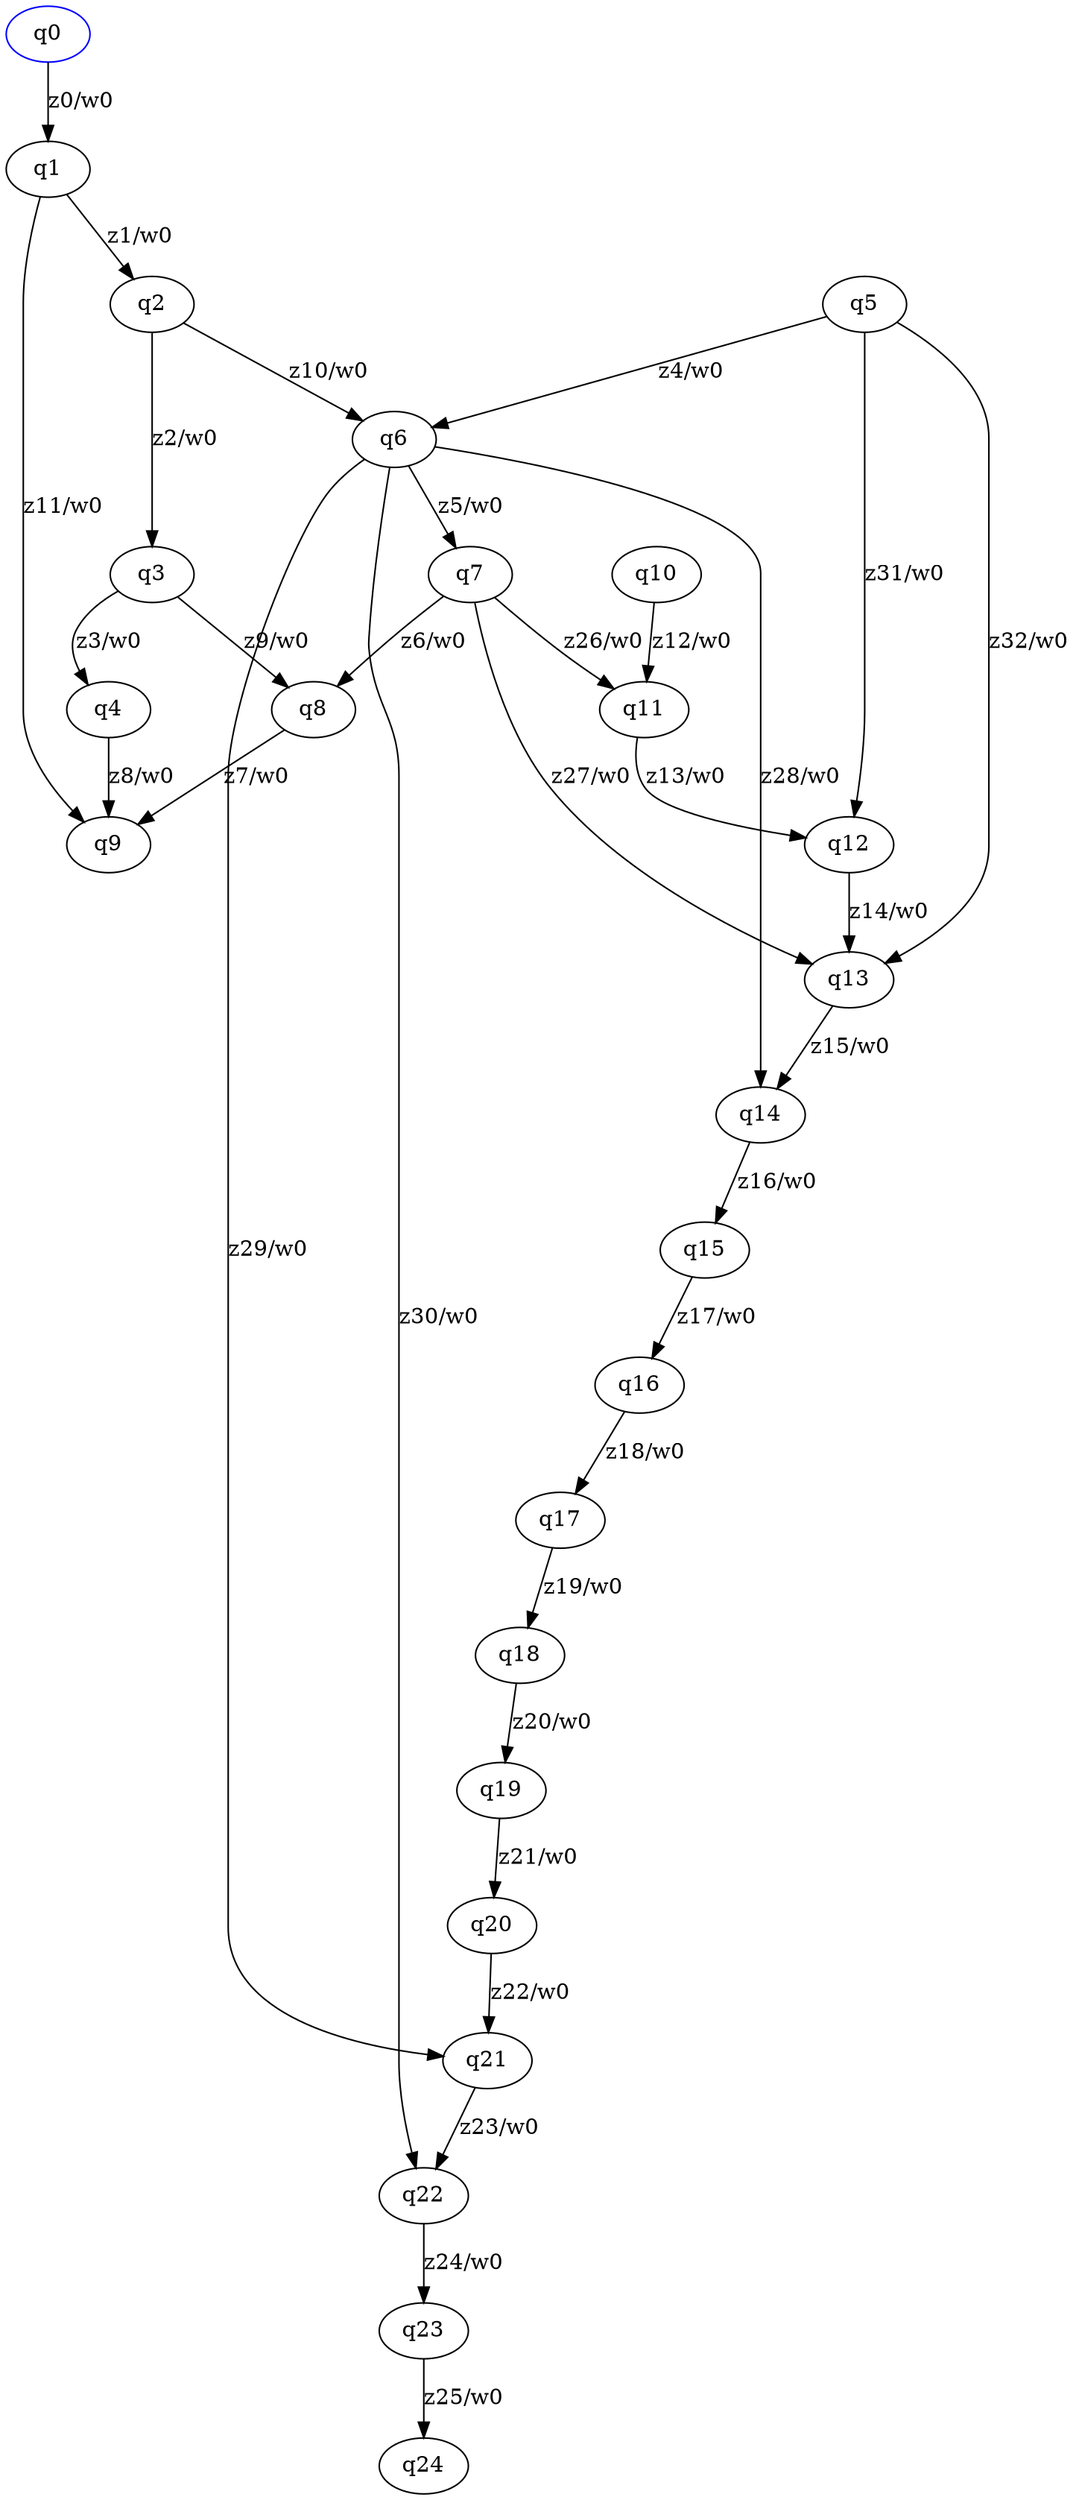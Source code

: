 digraph G {
  q0 [color="blue"]

  q0 -> q1 [label="z0/w0"]
  q1 -> q2 [label="z1/w0"]
  q1 -> q9 [label="z11/w0"]
  q2 -> q3 [label="z2/w0"]
  q2 -> q6 [label="z10/w0"]
  q3 -> q4 [label="z3/w0"]
  q3 -> q8 [label="z9/w0"]
  q4 -> q9 [label="z8/w0"]
  q5 -> q6 [label="z4/w0"]
  q5 -> q12 [label="z31/w0"]
  q5 -> q13 [label="z32/w0"]
  q6 -> q7 [label="z5/w0"]
  q6 -> q14 [label="z28/w0"]
  q6 -> q21 [label="z29/w0"]
  q6 -> q22 [label="z30/w0"]
  q7 -> q8 [label="z6/w0"]
  q7 -> q11 [label="z26/w0"]
  q7 -> q13 [label="z27/w0"]
  q8 -> q9 [label="z7/w0"]
  q10 -> q11 [label="z12/w0"]
  q11 -> q12 [label="z13/w0"]
  q12 -> q13 [label="z14/w0"]
  q13 -> q14 [label="z15/w0"]
  q14 -> q15 [label="z16/w0"]
  q15 -> q16 [label="z17/w0"]
  q16 -> q17 [label="z18/w0"]
  q17 -> q18 [label="z19/w0"]
  q18 -> q19 [label="z20/w0"]
  q19 -> q20 [label="z21/w0"]
  q20 -> q21 [label="z22/w0"]
  q21 -> q22 [label="z23/w0"]
  q22 -> q23 [label="z24/w0"]
  q23 -> q24 [label="z25/w0"]
}
